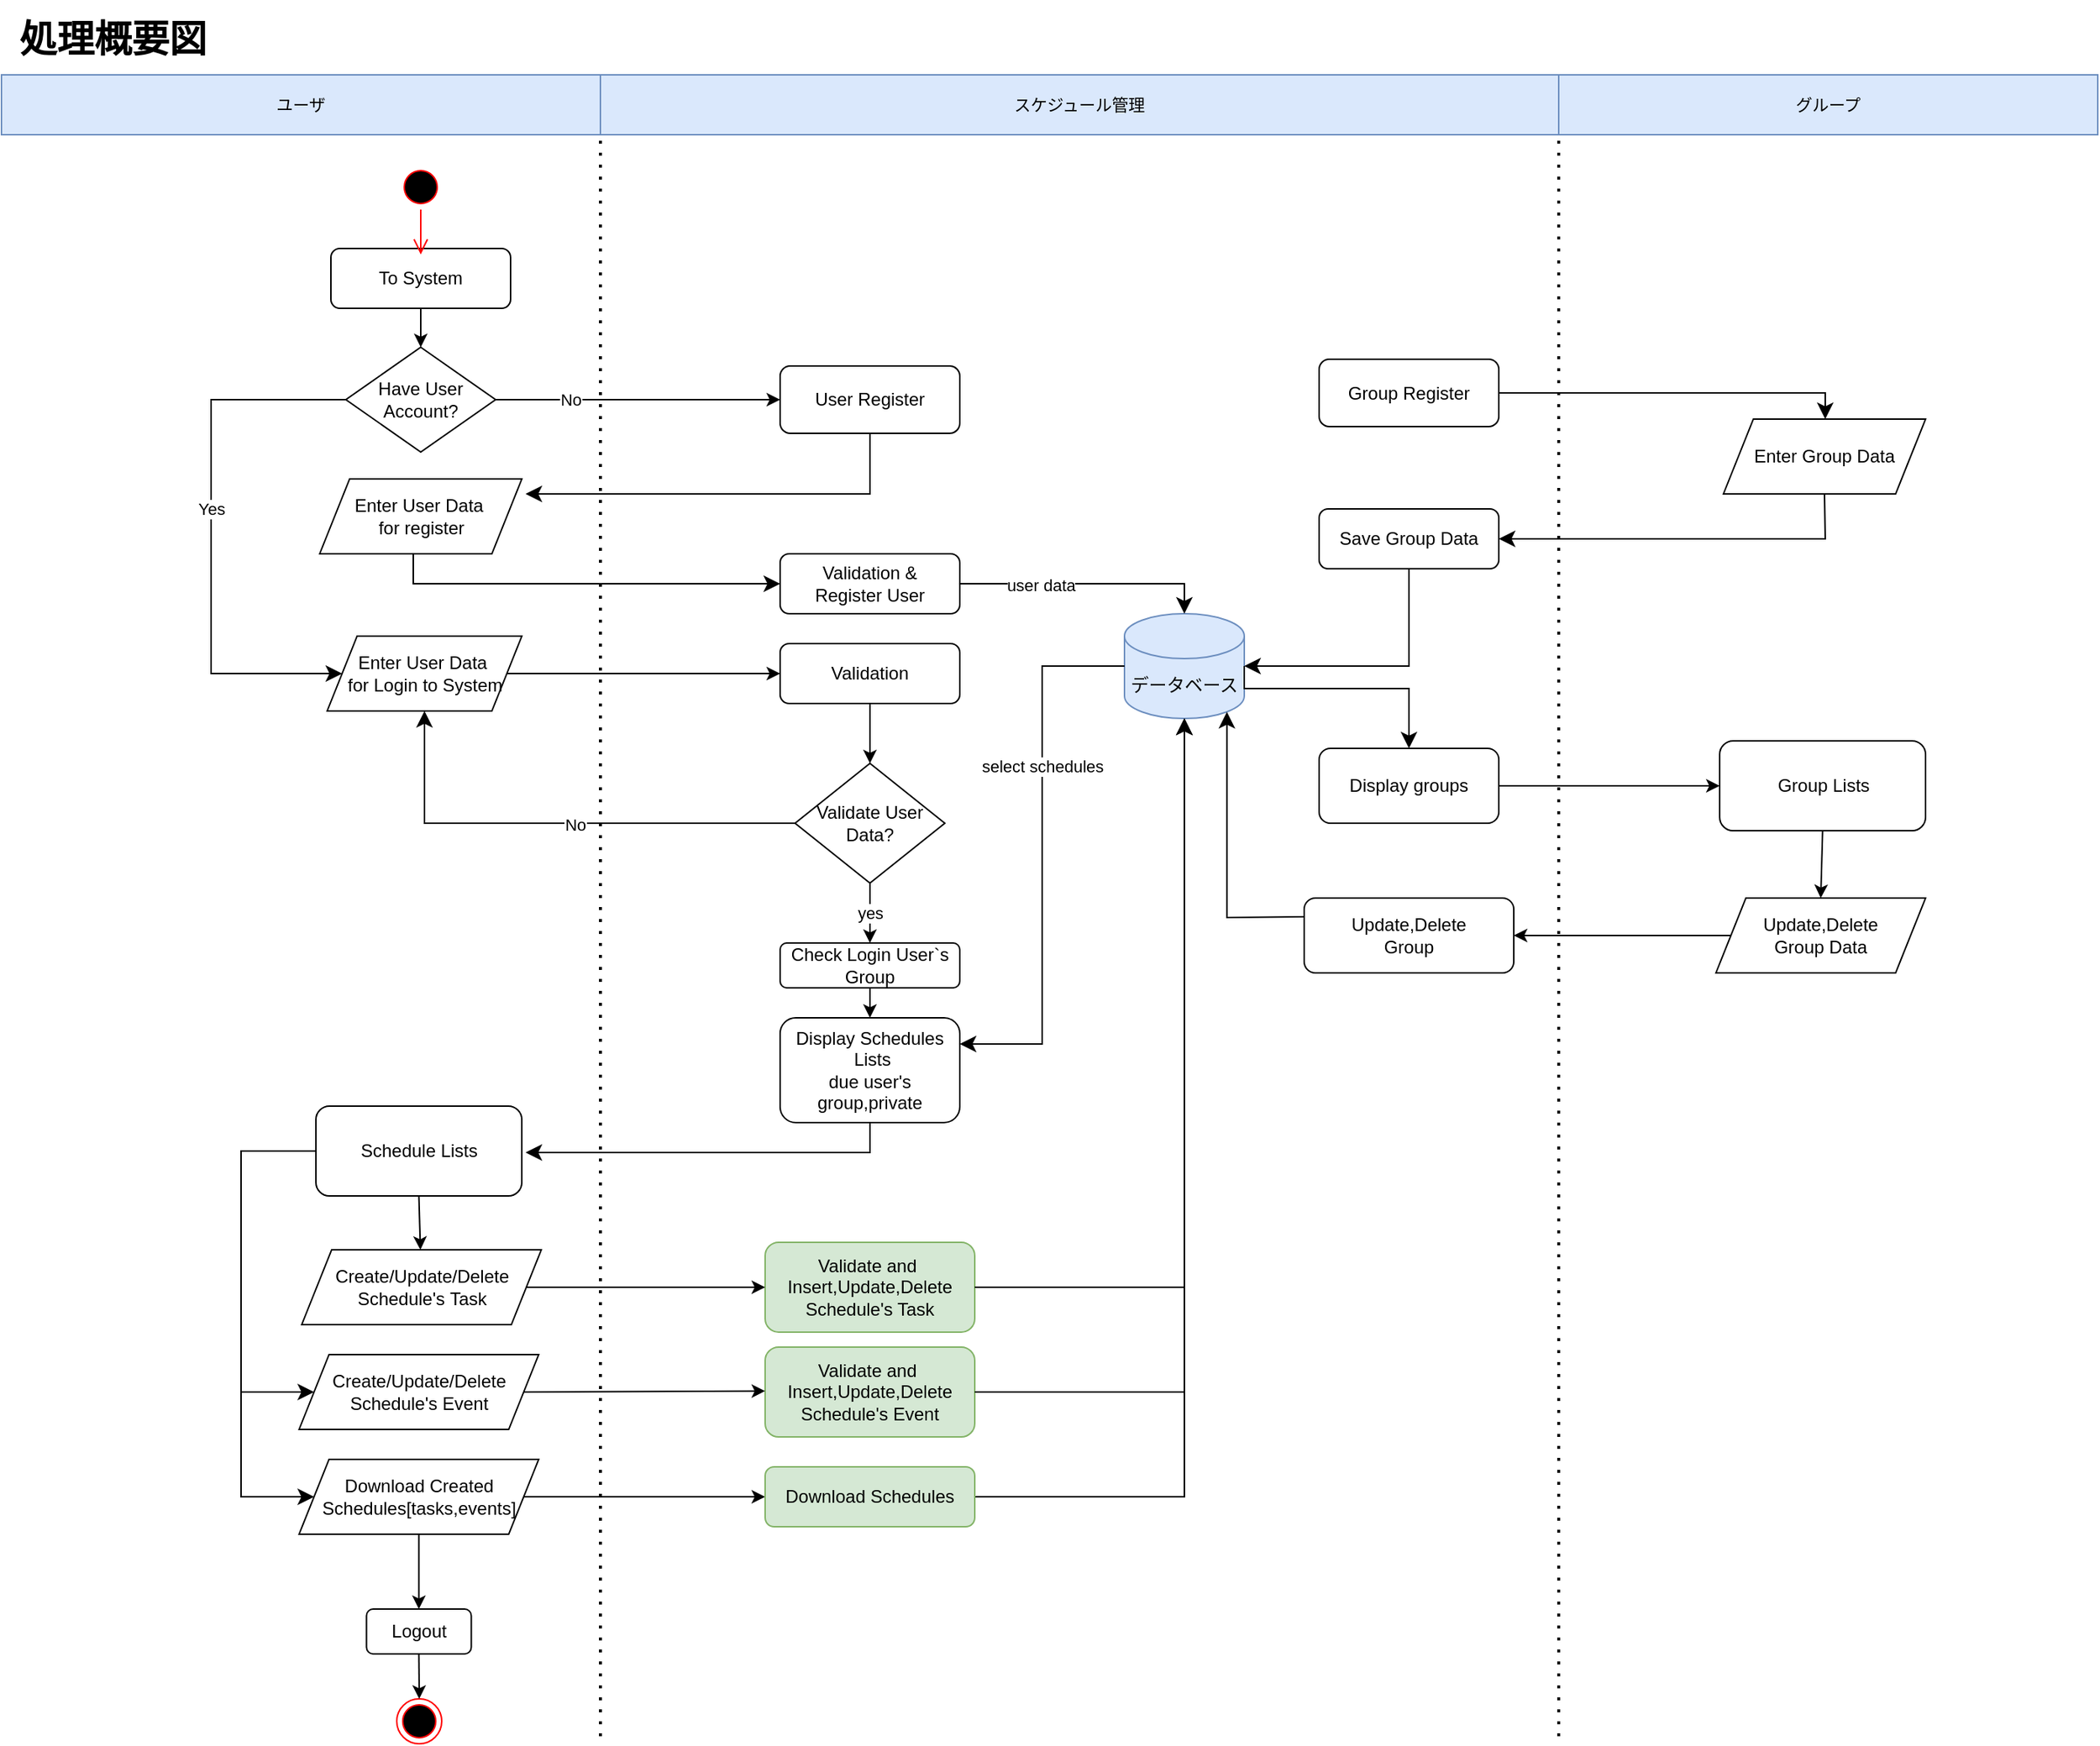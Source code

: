 <mxfile version="24.1.0" type="device">
  <diagram name="概要図" id="k3qamYwui1HslZ9srMWl">
    <mxGraphModel dx="984" dy="649" grid="1" gridSize="10" guides="1" tooltips="1" connect="1" arrows="1" fold="1" page="1" pageScale="1" pageWidth="850" pageHeight="1100" math="0" shadow="0">
      <root>
        <mxCell id="0" />
        <mxCell id="1" parent="0" />
        <mxCell id="TjpX5dvOG37LtHTJzW_f-27" value="処理概要図" style="text;strokeColor=none;fillColor=none;fontSize=25;fontStyle=1;verticalAlign=bottom;align=left;horizontal=1;" parent="1" vertex="1">
          <mxGeometry x="10" width="300" height="40" as="geometry" />
        </mxCell>
        <mxCell id="j7SLq8ivR9CJKv86t0nZ-1" value="&lt;span style=&quot;font-size: 11px;&quot;&gt;スケジュール管理&lt;/span&gt;" style="rounded=0;whiteSpace=wrap;html=1;fillColor=#dae8fc;strokeColor=#6c8ebf;" parent="1" vertex="1">
          <mxGeometry x="400" y="50" width="640" height="40" as="geometry" />
        </mxCell>
        <mxCell id="j7SLq8ivR9CJKv86t0nZ-9" value="To System" style="rounded=1;whiteSpace=wrap;html=1;" parent="1" vertex="1">
          <mxGeometry x="220" y="166" width="120" height="40" as="geometry" />
        </mxCell>
        <mxCell id="j7SLq8ivR9CJKv86t0nZ-10" value="Have User Account?" style="rhombus;whiteSpace=wrap;html=1;" parent="1" vertex="1">
          <mxGeometry x="230" y="232" width="100" height="70" as="geometry" />
        </mxCell>
        <mxCell id="j7SLq8ivR9CJKv86t0nZ-11" value="" style="endArrow=classic;html=1;rounded=0;exitX=0.5;exitY=1;exitDx=0;exitDy=0;entryX=0.5;entryY=0;entryDx=0;entryDy=0;" parent="1" source="j7SLq8ivR9CJKv86t0nZ-9" target="j7SLq8ivR9CJKv86t0nZ-10" edge="1">
          <mxGeometry width="50" height="50" relative="1" as="geometry">
            <mxPoint x="400" y="420" as="sourcePoint" />
            <mxPoint x="450" y="370" as="targetPoint" />
          </mxGeometry>
        </mxCell>
        <mxCell id="j7SLq8ivR9CJKv86t0nZ-12" value="" style="endArrow=classic;html=1;rounded=0;exitX=1;exitY=0.5;exitDx=0;exitDy=0;entryX=0;entryY=0.5;entryDx=0;entryDy=0;" parent="1" source="j7SLq8ivR9CJKv86t0nZ-10" target="j7SLq8ivR9CJKv86t0nZ-13" edge="1">
          <mxGeometry width="50" height="50" relative="1" as="geometry">
            <mxPoint x="400" y="420" as="sourcePoint" />
            <mxPoint x="480" y="320" as="targetPoint" />
          </mxGeometry>
        </mxCell>
        <mxCell id="j7SLq8ivR9CJKv86t0nZ-20" value="No" style="edgeLabel;html=1;align=center;verticalAlign=middle;resizable=0;points=[];" parent="j7SLq8ivR9CJKv86t0nZ-12" vertex="1" connectable="0">
          <mxGeometry x="-0.317" relative="1" as="geometry">
            <mxPoint x="-15" as="offset" />
          </mxGeometry>
        </mxCell>
        <mxCell id="j7SLq8ivR9CJKv86t0nZ-13" value="User Register" style="rounded=1;whiteSpace=wrap;html=1;" parent="1" vertex="1">
          <mxGeometry x="520" y="244.5" width="120" height="45" as="geometry" />
        </mxCell>
        <mxCell id="j7SLq8ivR9CJKv86t0nZ-17" value="" style="ellipse;html=1;shape=startState;fillColor=#000000;strokeColor=#ff0000;" parent="1" vertex="1">
          <mxGeometry x="265" y="110" width="30" height="30" as="geometry" />
        </mxCell>
        <mxCell id="j7SLq8ivR9CJKv86t0nZ-18" value="" style="edgeStyle=orthogonalEdgeStyle;html=1;verticalAlign=bottom;endArrow=open;endSize=8;strokeColor=#ff0000;rounded=0;" parent="1" source="j7SLq8ivR9CJKv86t0nZ-17" edge="1">
          <mxGeometry relative="1" as="geometry">
            <mxPoint x="280" y="170" as="targetPoint" />
          </mxGeometry>
        </mxCell>
        <mxCell id="j7SLq8ivR9CJKv86t0nZ-22" value="&lt;span style=&quot;font-size: 11px;&quot;&gt;ユーザ&lt;/span&gt;" style="rounded=0;whiteSpace=wrap;html=1;fillColor=#dae8fc;strokeColor=#6c8ebf;" parent="1" vertex="1">
          <mxGeometry y="50" width="400" height="40" as="geometry" />
        </mxCell>
        <mxCell id="j7SLq8ivR9CJKv86t0nZ-26" value="" style="edgeStyle=elbowEdgeStyle;elbow=vertical;endArrow=classic;html=1;curved=0;rounded=0;endSize=8;startSize=8;exitX=0.5;exitY=1;exitDx=0;exitDy=0;" parent="1" source="j7SLq8ivR9CJKv86t0nZ-13" edge="1">
          <mxGeometry width="50" height="50" relative="1" as="geometry">
            <mxPoint x="570" y="490" as="sourcePoint" />
            <mxPoint x="350" y="330" as="targetPoint" />
            <Array as="points">
              <mxPoint x="460" y="330" />
            </Array>
          </mxGeometry>
        </mxCell>
        <mxCell id="j7SLq8ivR9CJKv86t0nZ-27" value="Validation &amp;amp; &lt;br&gt;Register User" style="rounded=1;whiteSpace=wrap;html=1;" parent="1" vertex="1">
          <mxGeometry x="520" y="370" width="120" height="40" as="geometry" />
        </mxCell>
        <mxCell id="j7SLq8ivR9CJKv86t0nZ-28" value="" style="edgeStyle=elbowEdgeStyle;elbow=horizontal;endArrow=classic;html=1;curved=0;rounded=0;endSize=8;startSize=8;exitX=0.5;exitY=1;exitDx=0;exitDy=0;entryX=0;entryY=0.5;entryDx=0;entryDy=0;" parent="1" target="j7SLq8ivR9CJKv86t0nZ-27" edge="1">
          <mxGeometry width="50" height="50" relative="1" as="geometry">
            <mxPoint x="275" y="370" as="sourcePoint" />
            <mxPoint x="450" y="250" as="targetPoint" />
            <Array as="points">
              <mxPoint x="275" y="390" />
            </Array>
          </mxGeometry>
        </mxCell>
        <mxCell id="j7SLq8ivR9CJKv86t0nZ-29" value="Enter User Data&amp;nbsp;&lt;div&gt;&lt;span style=&quot;background-color: initial;&quot;&gt;for Login to System&lt;/span&gt;&lt;/div&gt;" style="shape=parallelogram;perimeter=parallelogramPerimeter;whiteSpace=wrap;html=1;fixedSize=1;" parent="1" vertex="1">
          <mxGeometry x="217.5" y="425" width="130" height="50" as="geometry" />
        </mxCell>
        <mxCell id="j7SLq8ivR9CJKv86t0nZ-30" value="" style="edgeStyle=elbowEdgeStyle;elbow=vertical;endArrow=classic;html=1;curved=0;rounded=0;endSize=8;startSize=8;exitX=0;exitY=0.5;exitDx=0;exitDy=0;entryX=0;entryY=0.5;entryDx=0;entryDy=0;" parent="1" source="j7SLq8ivR9CJKv86t0nZ-10" target="j7SLq8ivR9CJKv86t0nZ-29" edge="1">
          <mxGeometry width="50" height="50" relative="1" as="geometry">
            <mxPoint x="400" y="410" as="sourcePoint" />
            <mxPoint x="450" y="360" as="targetPoint" />
            <Array as="points">
              <mxPoint x="140" y="410" />
            </Array>
          </mxGeometry>
        </mxCell>
        <mxCell id="j7SLq8ivR9CJKv86t0nZ-31" value="Yes" style="edgeLabel;html=1;align=center;verticalAlign=middle;resizable=0;points=[];" parent="j7SLq8ivR9CJKv86t0nZ-30" vertex="1" connectable="0">
          <mxGeometry x="-0.102" relative="1" as="geometry">
            <mxPoint y="1" as="offset" />
          </mxGeometry>
        </mxCell>
        <mxCell id="j7SLq8ivR9CJKv86t0nZ-33" value="Enter User Data&amp;nbsp;&lt;div&gt;for register&lt;/div&gt;" style="shape=parallelogram;perimeter=parallelogramPerimeter;whiteSpace=wrap;html=1;fixedSize=1;" parent="1" vertex="1">
          <mxGeometry x="212.5" y="320" width="135" height="50" as="geometry" />
        </mxCell>
        <mxCell id="j7SLq8ivR9CJKv86t0nZ-35" value="Validate User&lt;div&gt;Data?&lt;/div&gt;" style="rhombus;whiteSpace=wrap;html=1;" parent="1" vertex="1">
          <mxGeometry x="530" y="510" width="100" height="80" as="geometry" />
        </mxCell>
        <mxCell id="j7SLq8ivR9CJKv86t0nZ-36" value="" style="edgeStyle=elbowEdgeStyle;elbow=vertical;endArrow=classic;html=1;curved=0;rounded=0;endSize=8;startSize=8;exitX=0;exitY=0.5;exitDx=0;exitDy=0;entryX=0.5;entryY=1;entryDx=0;entryDy=0;" parent="1" source="j7SLq8ivR9CJKv86t0nZ-35" target="j7SLq8ivR9CJKv86t0nZ-29" edge="1">
          <mxGeometry width="50" height="50" relative="1" as="geometry">
            <mxPoint x="400" y="440" as="sourcePoint" />
            <mxPoint x="450" y="390" as="targetPoint" />
            <Array as="points">
              <mxPoint x="400" y="550" />
            </Array>
          </mxGeometry>
        </mxCell>
        <mxCell id="j7SLq8ivR9CJKv86t0nZ-37" value="No" style="edgeLabel;html=1;align=center;verticalAlign=middle;resizable=0;points=[];" parent="j7SLq8ivR9CJKv86t0nZ-36" vertex="1" connectable="0">
          <mxGeometry x="-0.089" y="1" relative="1" as="geometry">
            <mxPoint as="offset" />
          </mxGeometry>
        </mxCell>
        <mxCell id="j7SLq8ivR9CJKv86t0nZ-38" value="Validation" style="rounded=1;whiteSpace=wrap;html=1;" parent="1" vertex="1">
          <mxGeometry x="520" y="430" width="120" height="40" as="geometry" />
        </mxCell>
        <mxCell id="j7SLq8ivR9CJKv86t0nZ-39" value="" style="endArrow=classic;html=1;rounded=0;exitX=1;exitY=0.5;exitDx=0;exitDy=0;entryX=0;entryY=0.5;entryDx=0;entryDy=0;" parent="1" source="j7SLq8ivR9CJKv86t0nZ-29" target="j7SLq8ivR9CJKv86t0nZ-38" edge="1">
          <mxGeometry width="50" height="50" relative="1" as="geometry">
            <mxPoint x="400" y="530" as="sourcePoint" />
            <mxPoint x="450" y="480" as="targetPoint" />
          </mxGeometry>
        </mxCell>
        <mxCell id="j7SLq8ivR9CJKv86t0nZ-40" value="" style="endArrow=classic;html=1;rounded=0;exitX=0.5;exitY=1;exitDx=0;exitDy=0;entryX=0.5;entryY=0;entryDx=0;entryDy=0;" parent="1" source="j7SLq8ivR9CJKv86t0nZ-38" target="j7SLq8ivR9CJKv86t0nZ-35" edge="1">
          <mxGeometry width="50" height="50" relative="1" as="geometry">
            <mxPoint x="400" y="530" as="sourcePoint" />
            <mxPoint x="450" y="480" as="targetPoint" />
          </mxGeometry>
        </mxCell>
        <mxCell id="j7SLq8ivR9CJKv86t0nZ-41" value="yes" style="endArrow=classic;html=1;rounded=0;exitX=0.5;exitY=1;exitDx=0;exitDy=0;entryX=0.5;entryY=0;entryDx=0;entryDy=0;" parent="1" source="j7SLq8ivR9CJKv86t0nZ-35" target="j7SLq8ivR9CJKv86t0nZ-42" edge="1">
          <mxGeometry width="50" height="50" relative="1" as="geometry">
            <mxPoint x="400" y="840" as="sourcePoint" />
            <mxPoint x="580" y="650" as="targetPoint" />
          </mxGeometry>
        </mxCell>
        <mxCell id="j7SLq8ivR9CJKv86t0nZ-42" value="Check Login User`s Group" style="rounded=1;whiteSpace=wrap;html=1;" parent="1" vertex="1">
          <mxGeometry x="520" y="630" width="120" height="30" as="geometry" />
        </mxCell>
        <mxCell id="j7SLq8ivR9CJKv86t0nZ-43" value="Display Schedules&lt;div&gt;&amp;nbsp;Lists&lt;br&gt;&lt;div&gt;due user&#39;s group,private&lt;/div&gt;&lt;/div&gt;" style="rounded=1;whiteSpace=wrap;html=1;" parent="1" vertex="1">
          <mxGeometry x="520" y="680" width="120" height="70" as="geometry" />
        </mxCell>
        <mxCell id="j7SLq8ivR9CJKv86t0nZ-44" value="" style="endArrow=classic;html=1;rounded=0;exitX=0.5;exitY=1;exitDx=0;exitDy=0;entryX=0.5;entryY=0;entryDx=0;entryDy=0;" parent="1" source="j7SLq8ivR9CJKv86t0nZ-42" target="j7SLq8ivR9CJKv86t0nZ-43" edge="1">
          <mxGeometry width="50" height="50" relative="1" as="geometry">
            <mxPoint x="400" y="650" as="sourcePoint" />
            <mxPoint x="450" y="600" as="targetPoint" />
          </mxGeometry>
        </mxCell>
        <mxCell id="j7SLq8ivR9CJKv86t0nZ-46" value="Schedule Lists" style="rounded=1;whiteSpace=wrap;html=1;" parent="1" vertex="1">
          <mxGeometry x="210" y="739" width="137.5" height="60" as="geometry" />
        </mxCell>
        <mxCell id="j7SLq8ivR9CJKv86t0nZ-47" value="" style="edgeStyle=elbowEdgeStyle;elbow=vertical;endArrow=classic;html=1;curved=0;rounded=0;endSize=8;startSize=8;" parent="1" edge="1">
          <mxGeometry width="50" height="50" relative="1" as="geometry">
            <mxPoint x="580" y="750" as="sourcePoint" />
            <mxPoint x="350" y="770" as="targetPoint" />
            <Array as="points">
              <mxPoint x="460" y="770" />
            </Array>
          </mxGeometry>
        </mxCell>
        <mxCell id="j7SLq8ivR9CJKv86t0nZ-48" value="データベース" style="shape=cylinder3;whiteSpace=wrap;html=1;boundedLbl=1;backgroundOutline=1;size=15;fillColor=#dae8fc;strokeColor=#6c8ebf;" parent="1" vertex="1">
          <mxGeometry x="750" y="410" width="80" height="70" as="geometry" />
        </mxCell>
        <mxCell id="j7SLq8ivR9CJKv86t0nZ-49" value="" style="edgeStyle=elbowEdgeStyle;elbow=horizontal;endArrow=classic;html=1;curved=0;rounded=0;endSize=8;startSize=8;exitX=1;exitY=0.5;exitDx=0;exitDy=0;entryX=0.5;entryY=0;entryDx=0;entryDy=0;entryPerimeter=0;" parent="1" source="j7SLq8ivR9CJKv86t0nZ-27" edge="1">
          <mxGeometry width="50" height="50" relative="1" as="geometry">
            <mxPoint x="400" y="490" as="sourcePoint" />
            <mxPoint x="790" y="410" as="targetPoint" />
            <Array as="points">
              <mxPoint x="790" y="400" />
            </Array>
          </mxGeometry>
        </mxCell>
        <mxCell id="j7SLq8ivR9CJKv86t0nZ-50" value="user data" style="edgeLabel;html=1;align=center;verticalAlign=middle;resizable=0;points=[];" parent="j7SLq8ivR9CJKv86t0nZ-49" vertex="1" connectable="0">
          <mxGeometry x="-0.365" y="-1" relative="1" as="geometry">
            <mxPoint as="offset" />
          </mxGeometry>
        </mxCell>
        <mxCell id="j7SLq8ivR9CJKv86t0nZ-51" value="" style="edgeStyle=elbowEdgeStyle;elbow=horizontal;endArrow=classic;html=1;curved=0;rounded=0;endSize=8;startSize=8;exitX=0;exitY=0.5;exitDx=0;exitDy=0;exitPerimeter=0;entryX=1;entryY=0.25;entryDx=0;entryDy=0;" parent="1" target="j7SLq8ivR9CJKv86t0nZ-43" edge="1">
          <mxGeometry width="50" height="50" relative="1" as="geometry">
            <mxPoint x="750" y="445" as="sourcePoint" />
            <mxPoint x="450" y="590" as="targetPoint" />
          </mxGeometry>
        </mxCell>
        <mxCell id="j7SLq8ivR9CJKv86t0nZ-52" value="select schedules" style="edgeLabel;html=1;align=center;verticalAlign=middle;resizable=0;points=[];" parent="j7SLq8ivR9CJKv86t0nZ-51" vertex="1" connectable="0">
          <mxGeometry x="-0.329" relative="1" as="geometry">
            <mxPoint as="offset" />
          </mxGeometry>
        </mxCell>
        <mxCell id="j7SLq8ivR9CJKv86t0nZ-53" value="&lt;span style=&quot;background-color: initial;&quot;&gt;Create/Update/Delete&lt;br&gt;&lt;/span&gt;Schedule&#39;s&amp;nbsp;&lt;span style=&quot;background-color: initial;&quot;&gt;Task&lt;/span&gt;" style="shape=parallelogram;perimeter=parallelogramPerimeter;whiteSpace=wrap;html=1;fixedSize=1;align=center;" parent="1" vertex="1">
          <mxGeometry x="200.5" y="835" width="160" height="50" as="geometry" />
        </mxCell>
        <mxCell id="j7SLq8ivR9CJKv86t0nZ-54" value="Validate and&amp;nbsp;&lt;div&gt;Insert,Update,Delete&lt;div&gt;Schedule&#39;s Task&lt;/div&gt;&lt;/div&gt;" style="rounded=1;whiteSpace=wrap;html=1;fillColor=#d5e8d4;strokeColor=#82b366;" parent="1" vertex="1">
          <mxGeometry x="510" y="830" width="140" height="60" as="geometry" />
        </mxCell>
        <mxCell id="j7SLq8ivR9CJKv86t0nZ-55" value="" style="endArrow=classic;html=1;rounded=0;exitX=0.5;exitY=1;exitDx=0;exitDy=0;" parent="1" source="j7SLq8ivR9CJKv86t0nZ-46" target="j7SLq8ivR9CJKv86t0nZ-53" edge="1">
          <mxGeometry width="50" height="50" relative="1" as="geometry">
            <mxPoint x="400" y="690" as="sourcePoint" />
            <mxPoint x="450" y="640" as="targetPoint" />
          </mxGeometry>
        </mxCell>
        <mxCell id="j7SLq8ivR9CJKv86t0nZ-56" value="" style="endArrow=classic;html=1;rounded=0;exitX=1;exitY=0.5;exitDx=0;exitDy=0;entryX=0;entryY=0.5;entryDx=0;entryDy=0;" parent="1" source="j7SLq8ivR9CJKv86t0nZ-53" target="j7SLq8ivR9CJKv86t0nZ-54" edge="1">
          <mxGeometry width="50" height="50" relative="1" as="geometry">
            <mxPoint x="400" y="690" as="sourcePoint" />
            <mxPoint x="450" y="640" as="targetPoint" />
          </mxGeometry>
        </mxCell>
        <mxCell id="j7SLq8ivR9CJKv86t0nZ-57" value="" style="edgeStyle=elbowEdgeStyle;elbow=horizontal;endArrow=classic;html=1;curved=0;rounded=0;endSize=8;startSize=8;exitX=1;exitY=0.5;exitDx=0;exitDy=0;entryX=0.5;entryY=1;entryDx=0;entryDy=0;entryPerimeter=0;" parent="1" source="j7SLq8ivR9CJKv86t0nZ-54" edge="1">
          <mxGeometry width="50" height="50" relative="1" as="geometry">
            <mxPoint x="400" y="750" as="sourcePoint" />
            <mxPoint x="790" y="480" as="targetPoint" />
            <Array as="points">
              <mxPoint x="790" y="670" />
            </Array>
          </mxGeometry>
        </mxCell>
        <mxCell id="j7SLq8ivR9CJKv86t0nZ-59" value="" style="ellipse;html=1;shape=endState;fillColor=#000000;strokeColor=#ff0000;" parent="1" vertex="1">
          <mxGeometry x="264" y="1135" width="30" height="30" as="geometry" />
        </mxCell>
        <mxCell id="j7SLq8ivR9CJKv86t0nZ-60" value="Logout" style="rounded=1;whiteSpace=wrap;html=1;" parent="1" vertex="1">
          <mxGeometry x="243.75" y="1075" width="70" height="30" as="geometry" />
        </mxCell>
        <mxCell id="j7SLq8ivR9CJKv86t0nZ-62" value="" style="endArrow=classic;html=1;rounded=0;entryX=0.5;entryY=0;entryDx=0;entryDy=0;exitX=0.5;exitY=1;exitDx=0;exitDy=0;" parent="1" source="j7SLq8ivR9CJKv86t0nZ-60" target="j7SLq8ivR9CJKv86t0nZ-59" edge="1">
          <mxGeometry width="50" height="50" relative="1" as="geometry">
            <mxPoint x="603.75" y="1065" as="sourcePoint" />
            <mxPoint x="653.75" y="1015" as="targetPoint" />
          </mxGeometry>
        </mxCell>
        <mxCell id="UWTVu-DWOd6ch42VFcfV-1" value="&lt;span style=&quot;font-size: 11px;&quot;&gt;グループ&lt;/span&gt;" style="rounded=0;whiteSpace=wrap;html=1;fillColor=#dae8fc;strokeColor=#6c8ebf;" parent="1" vertex="1">
          <mxGeometry x="1040" y="50" width="360" height="40" as="geometry" />
        </mxCell>
        <mxCell id="UWTVu-DWOd6ch42VFcfV-2" value="Group Register" style="rounded=1;whiteSpace=wrap;html=1;" parent="1" vertex="1">
          <mxGeometry x="880" y="240" width="120" height="45" as="geometry" />
        </mxCell>
        <mxCell id="UWTVu-DWOd6ch42VFcfV-3" value="Save Group Data" style="rounded=1;whiteSpace=wrap;html=1;" parent="1" vertex="1">
          <mxGeometry x="880" y="340" width="120" height="40" as="geometry" />
        </mxCell>
        <mxCell id="UWTVu-DWOd6ch42VFcfV-5" value="Enter Group Data" style="shape=parallelogram;perimeter=parallelogramPerimeter;whiteSpace=wrap;html=1;fixedSize=1;" parent="1" vertex="1">
          <mxGeometry x="1150" y="280" width="135" height="50" as="geometry" />
        </mxCell>
        <mxCell id="UWTVu-DWOd6ch42VFcfV-6" value="" style="edgeStyle=elbowEdgeStyle;elbow=horizontal;endArrow=classic;html=1;curved=0;rounded=0;endSize=8;startSize=8;exitX=1;exitY=0.5;exitDx=0;exitDy=0;entryX=0.5;entryY=0;entryDx=0;entryDy=0;" parent="1" source="UWTVu-DWOd6ch42VFcfV-2" target="UWTVu-DWOd6ch42VFcfV-5" edge="1">
          <mxGeometry width="50" height="50" relative="1" as="geometry">
            <mxPoint x="530" y="440" as="sourcePoint" />
            <mxPoint x="580" y="390" as="targetPoint" />
            <Array as="points">
              <mxPoint x="1218" y="263" />
            </Array>
          </mxGeometry>
        </mxCell>
        <mxCell id="UWTVu-DWOd6ch42VFcfV-7" value="" style="edgeStyle=elbowEdgeStyle;elbow=horizontal;endArrow=classic;html=1;curved=0;rounded=0;endSize=8;startSize=8;exitX=0.5;exitY=1;exitDx=0;exitDy=0;entryX=1;entryY=0.5;entryDx=0;entryDy=0;" parent="1" source="UWTVu-DWOd6ch42VFcfV-5" target="UWTVu-DWOd6ch42VFcfV-3" edge="1">
          <mxGeometry width="50" height="50" relative="1" as="geometry">
            <mxPoint x="780" y="440" as="sourcePoint" />
            <mxPoint x="830" y="390" as="targetPoint" />
            <Array as="points">
              <mxPoint x="1218" y="360" />
            </Array>
          </mxGeometry>
        </mxCell>
        <mxCell id="UWTVu-DWOd6ch42VFcfV-8" value="" style="edgeStyle=elbowEdgeStyle;elbow=horizontal;endArrow=classic;html=1;curved=0;rounded=0;endSize=8;startSize=8;exitX=0.5;exitY=1;exitDx=0;exitDy=0;entryX=1;entryY=0.5;entryDx=0;entryDy=0;entryPerimeter=0;" parent="1" source="UWTVu-DWOd6ch42VFcfV-3" target="j7SLq8ivR9CJKv86t0nZ-48" edge="1">
          <mxGeometry width="50" height="50" relative="1" as="geometry">
            <mxPoint x="780" y="440" as="sourcePoint" />
            <mxPoint x="830" y="390" as="targetPoint" />
            <Array as="points">
              <mxPoint x="940" y="420" />
            </Array>
          </mxGeometry>
        </mxCell>
        <mxCell id="UWTVu-DWOd6ch42VFcfV-9" value="Display&amp;nbsp;&lt;span style=&quot;background-color: initial;&quot;&gt;groups&lt;/span&gt;" style="rounded=1;whiteSpace=wrap;html=1;" parent="1" vertex="1">
          <mxGeometry x="880" y="500" width="120" height="50" as="geometry" />
        </mxCell>
        <mxCell id="UWTVu-DWOd6ch42VFcfV-10" value="" style="edgeStyle=elbowEdgeStyle;elbow=vertical;endArrow=classic;html=1;curved=0;rounded=0;endSize=8;startSize=8;exitX=1;exitY=0.5;exitDx=0;exitDy=0;exitPerimeter=0;entryX=0.5;entryY=0;entryDx=0;entryDy=0;" parent="1" source="j7SLq8ivR9CJKv86t0nZ-48" target="UWTVu-DWOd6ch42VFcfV-9" edge="1">
          <mxGeometry width="50" height="50" relative="1" as="geometry">
            <mxPoint x="930" y="480" as="sourcePoint" />
            <mxPoint x="830" y="470" as="targetPoint" />
            <Array as="points">
              <mxPoint x="880" y="460" />
            </Array>
          </mxGeometry>
        </mxCell>
        <mxCell id="UWTVu-DWOd6ch42VFcfV-11" value="Group Lists" style="rounded=1;whiteSpace=wrap;html=1;" parent="1" vertex="1">
          <mxGeometry x="1147.5" y="495" width="137.5" height="60" as="geometry" />
        </mxCell>
        <mxCell id="UWTVu-DWOd6ch42VFcfV-12" value="" style="endArrow=classic;html=1;rounded=0;exitX=1;exitY=0.5;exitDx=0;exitDy=0;entryX=0;entryY=0.5;entryDx=0;entryDy=0;" parent="1" source="UWTVu-DWOd6ch42VFcfV-9" target="UWTVu-DWOd6ch42VFcfV-11" edge="1">
          <mxGeometry width="50" height="50" relative="1" as="geometry">
            <mxPoint x="780" y="690" as="sourcePoint" />
            <mxPoint x="830" y="640" as="targetPoint" />
          </mxGeometry>
        </mxCell>
        <mxCell id="UWTVu-DWOd6ch42VFcfV-13" value="&lt;span style=&quot;background-color: initial;&quot;&gt;Update,Delete&lt;/span&gt;&lt;div&gt;&lt;div&gt;Group Data&lt;/div&gt;&lt;/div&gt;" style="shape=parallelogram;perimeter=parallelogramPerimeter;whiteSpace=wrap;html=1;fixedSize=1;align=center;" parent="1" vertex="1">
          <mxGeometry x="1145" y="600" width="140" height="50" as="geometry" />
        </mxCell>
        <mxCell id="UWTVu-DWOd6ch42VFcfV-14" value="" style="endArrow=classic;html=1;rounded=0;exitX=0.5;exitY=1;exitDx=0;exitDy=0;entryX=0.5;entryY=0;entryDx=0;entryDy=0;" parent="1" source="UWTVu-DWOd6ch42VFcfV-11" target="UWTVu-DWOd6ch42VFcfV-13" edge="1">
          <mxGeometry width="50" height="50" relative="1" as="geometry">
            <mxPoint x="780" y="740" as="sourcePoint" />
            <mxPoint x="830" y="690" as="targetPoint" />
          </mxGeometry>
        </mxCell>
        <mxCell id="UWTVu-DWOd6ch42VFcfV-15" value="&lt;div&gt;Update,Delete&lt;div&gt;Group&lt;/div&gt;&lt;/div&gt;" style="rounded=1;whiteSpace=wrap;html=1;" parent="1" vertex="1">
          <mxGeometry x="870" y="600" width="140" height="50" as="geometry" />
        </mxCell>
        <mxCell id="UWTVu-DWOd6ch42VFcfV-16" value="" style="endArrow=classic;html=1;rounded=0;exitX=0;exitY=0.5;exitDx=0;exitDy=0;" parent="1" source="UWTVu-DWOd6ch42VFcfV-13" target="UWTVu-DWOd6ch42VFcfV-15" edge="1">
          <mxGeometry width="50" height="50" relative="1" as="geometry">
            <mxPoint x="780" y="740" as="sourcePoint" />
            <mxPoint x="830" y="690" as="targetPoint" />
          </mxGeometry>
        </mxCell>
        <mxCell id="UWTVu-DWOd6ch42VFcfV-17" value="" style="edgeStyle=elbowEdgeStyle;elbow=vertical;endArrow=classic;html=1;curved=0;rounded=0;endSize=8;startSize=8;exitX=0;exitY=0.25;exitDx=0;exitDy=0;entryX=0.855;entryY=1;entryDx=0;entryDy=-4.35;entryPerimeter=0;" parent="1" source="UWTVu-DWOd6ch42VFcfV-15" target="j7SLq8ivR9CJKv86t0nZ-48" edge="1">
          <mxGeometry width="50" height="50" relative="1" as="geometry">
            <mxPoint x="780" y="660" as="sourcePoint" />
            <mxPoint x="830" y="610" as="targetPoint" />
            <Array as="points">
              <mxPoint x="840" y="613" />
            </Array>
          </mxGeometry>
        </mxCell>
        <mxCell id="S8sMaL3QZ1VOfFDhHnAm-1" value="" style="endArrow=none;dashed=1;html=1;dashPattern=1 3;strokeWidth=2;rounded=0;entryX=0;entryY=1;entryDx=0;entryDy=0;" parent="1" target="j7SLq8ivR9CJKv86t0nZ-1" edge="1">
          <mxGeometry width="50" height="50" relative="1" as="geometry">
            <mxPoint x="400" y="1160" as="sourcePoint" />
            <mxPoint x="750" y="300" as="targetPoint" />
          </mxGeometry>
        </mxCell>
        <mxCell id="S8sMaL3QZ1VOfFDhHnAm-2" value="" style="endArrow=none;dashed=1;html=1;dashPattern=1 3;strokeWidth=2;rounded=0;entryX=0;entryY=1;entryDx=0;entryDy=0;" parent="1" edge="1">
          <mxGeometry width="50" height="50" relative="1" as="geometry">
            <mxPoint x="1040" y="1160" as="sourcePoint" />
            <mxPoint x="1040" y="90" as="targetPoint" />
          </mxGeometry>
        </mxCell>
        <mxCell id="S8sMaL3QZ1VOfFDhHnAm-3" value="&lt;span style=&quot;background-color: initial;&quot;&gt;Create/Update/Delete&lt;br&gt;&lt;/span&gt;Schedule&#39;s&amp;nbsp;&lt;span style=&quot;background-color: initial;&quot;&gt;Event&lt;/span&gt;" style="shape=parallelogram;perimeter=parallelogramPerimeter;whiteSpace=wrap;html=1;fixedSize=1;align=center;" parent="1" vertex="1">
          <mxGeometry x="198.75" y="905" width="160" height="50" as="geometry" />
        </mxCell>
        <mxCell id="S8sMaL3QZ1VOfFDhHnAm-4" value="" style="edgeStyle=elbowEdgeStyle;elbow=vertical;endArrow=classic;html=1;curved=0;rounded=0;endSize=8;startSize=8;exitX=0;exitY=0.5;exitDx=0;exitDy=0;entryX=0;entryY=0.5;entryDx=0;entryDy=0;" parent="1" source="j7SLq8ivR9CJKv86t0nZ-46" target="S8sMaL3QZ1VOfFDhHnAm-3" edge="1">
          <mxGeometry width="50" height="50" relative="1" as="geometry">
            <mxPoint x="700" y="810" as="sourcePoint" />
            <mxPoint x="750" y="760" as="targetPoint" />
            <Array as="points">
              <mxPoint x="160" y="862" />
            </Array>
          </mxGeometry>
        </mxCell>
        <mxCell id="S8sMaL3QZ1VOfFDhHnAm-5" value="Validate and&amp;nbsp;&lt;div&gt;Insert,Update,Delete&lt;div&gt;Schedule&#39;s Event&lt;/div&gt;&lt;/div&gt;" style="rounded=1;whiteSpace=wrap;html=1;fillColor=#d5e8d4;strokeColor=#82b366;" parent="1" vertex="1">
          <mxGeometry x="510" y="900" width="140" height="60" as="geometry" />
        </mxCell>
        <mxCell id="S8sMaL3QZ1VOfFDhHnAm-6" value="" style="endArrow=classic;html=1;rounded=0;exitX=1;exitY=0.5;exitDx=0;exitDy=0;entryX=0;entryY=0.5;entryDx=0;entryDy=0;" parent="1" edge="1" source="S8sMaL3QZ1VOfFDhHnAm-3">
          <mxGeometry width="50" height="50" relative="1" as="geometry">
            <mxPoint x="353" y="929.33" as="sourcePoint" />
            <mxPoint x="510" y="929.33" as="targetPoint" />
          </mxGeometry>
        </mxCell>
        <mxCell id="S8sMaL3QZ1VOfFDhHnAm-7" value="" style="edgeStyle=elbowEdgeStyle;elbow=horizontal;endArrow=classic;html=1;curved=0;rounded=0;endSize=8;startSize=8;exitX=1;exitY=0.5;exitDx=0;exitDy=0;" parent="1" source="S8sMaL3QZ1VOfFDhHnAm-5" edge="1">
          <mxGeometry width="50" height="50" relative="1" as="geometry">
            <mxPoint x="660" y="845" as="sourcePoint" />
            <mxPoint x="790" y="480" as="targetPoint" />
            <Array as="points">
              <mxPoint x="790" y="695" />
            </Array>
          </mxGeometry>
        </mxCell>
        <mxCell id="S8sMaL3QZ1VOfFDhHnAm-8" value="" style="endArrow=classic;html=1;rounded=0;exitX=0.5;exitY=1;exitDx=0;exitDy=0;entryX=0.5;entryY=0;entryDx=0;entryDy=0;" parent="1" target="j7SLq8ivR9CJKv86t0nZ-60" edge="1">
          <mxGeometry width="50" height="50" relative="1" as="geometry">
            <mxPoint x="278.75" y="1025" as="sourcePoint" />
            <mxPoint x="750" y="805" as="targetPoint" />
          </mxGeometry>
        </mxCell>
        <mxCell id="Av7OTczCs4qRwudX12zy-1" value="Download Created Schedules[tasks,events]" style="shape=parallelogram;perimeter=parallelogramPerimeter;whiteSpace=wrap;html=1;fixedSize=1;align=center;" vertex="1" parent="1">
          <mxGeometry x="198.75" y="975" width="160" height="50" as="geometry" />
        </mxCell>
        <mxCell id="Av7OTczCs4qRwudX12zy-4" value="" style="edgeStyle=elbowEdgeStyle;elbow=vertical;endArrow=classic;html=1;curved=0;rounded=0;endSize=8;startSize=8;exitX=0;exitY=0.5;exitDx=0;exitDy=0;entryX=0;entryY=0.5;entryDx=0;entryDy=0;" edge="1" parent="1" source="j7SLq8ivR9CJKv86t0nZ-46" target="Av7OTczCs4qRwudX12zy-1">
          <mxGeometry width="50" height="50" relative="1" as="geometry">
            <mxPoint x="480" y="860" as="sourcePoint" />
            <mxPoint x="530" y="810" as="targetPoint" />
            <Array as="points">
              <mxPoint x="160" y="890" />
            </Array>
          </mxGeometry>
        </mxCell>
        <mxCell id="Av7OTczCs4qRwudX12zy-6" value="" style="endArrow=classic;html=1;rounded=0;exitX=1;exitY=0.5;exitDx=0;exitDy=0;entryX=0;entryY=0.5;entryDx=0;entryDy=0;" edge="1" parent="1" source="Av7OTczCs4qRwudX12zy-1" target="Av7OTczCs4qRwudX12zy-8">
          <mxGeometry width="50" height="50" relative="1" as="geometry">
            <mxPoint x="347.5" y="1009.33" as="sourcePoint" />
            <mxPoint x="504.5" y="1009.33" as="targetPoint" />
          </mxGeometry>
        </mxCell>
        <mxCell id="Av7OTczCs4qRwudX12zy-7" value="" style="edgeStyle=elbowEdgeStyle;elbow=horizontal;endArrow=classic;html=1;curved=0;rounded=0;endSize=8;startSize=8;exitX=1;exitY=0.5;exitDx=0;exitDy=0;entryX=0.5;entryY=1;entryDx=0;entryDy=0;entryPerimeter=0;" edge="1" parent="1" target="j7SLq8ivR9CJKv86t0nZ-48">
          <mxGeometry width="50" height="50" relative="1" as="geometry">
            <mxPoint x="644.5" y="1000" as="sourcePoint" />
            <mxPoint x="790" y="490" as="targetPoint" />
            <Array as="points">
              <mxPoint x="790" y="750" />
            </Array>
          </mxGeometry>
        </mxCell>
        <mxCell id="Av7OTczCs4qRwudX12zy-8" value="&lt;div&gt;&lt;div&gt;Download Schedules&lt;/div&gt;&lt;/div&gt;" style="rounded=1;whiteSpace=wrap;html=1;fillColor=#d5e8d4;strokeColor=#82b366;" vertex="1" parent="1">
          <mxGeometry x="510" y="980" width="140" height="40" as="geometry" />
        </mxCell>
      </root>
    </mxGraphModel>
  </diagram>
</mxfile>
